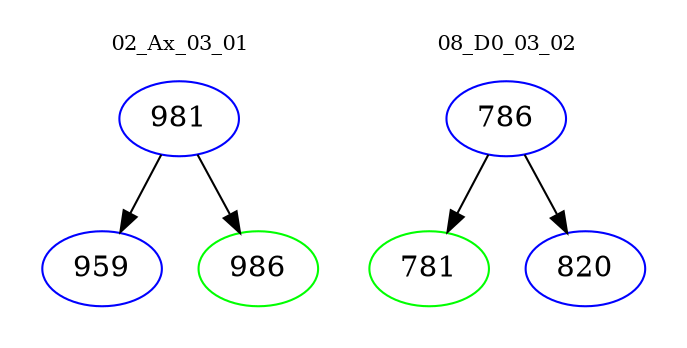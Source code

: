 digraph{
subgraph cluster_0 {
color = white
label = "02_Ax_03_01";
fontsize=10;
T0_981 [label="981", color="blue"]
T0_981 -> T0_959 [color="black"]
T0_959 [label="959", color="blue"]
T0_981 -> T0_986 [color="black"]
T0_986 [label="986", color="green"]
}
subgraph cluster_1 {
color = white
label = "08_D0_03_02";
fontsize=10;
T1_786 [label="786", color="blue"]
T1_786 -> T1_781 [color="black"]
T1_781 [label="781", color="green"]
T1_786 -> T1_820 [color="black"]
T1_820 [label="820", color="blue"]
}
}
